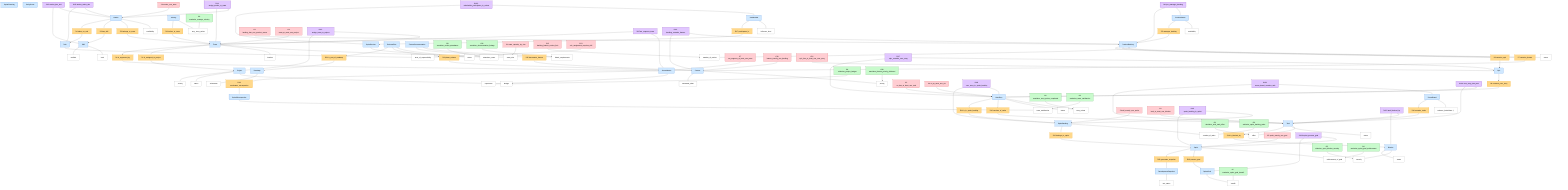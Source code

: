 graph TD
  %% ========= Classes =========
  classDef entity fill:#cfe8ff,stroke:#1e64c8,stroke-width:1px,color:#000;
  classDef attribute fill:#ffffff,stroke:#777,stroke-width:1px,color:#000;
  classDef relation fill:#ffd88a,stroke:#e69500,stroke-width:1px,color:#000;
  classDef goal fill:#c8facc,stroke:#2e7d32,stroke-width:1px,color:#000;
  classDef condition fill:#ffcdd2,stroke:#c62828,stroke-width:1px,color:#000;
  classDef decision fill:#e1c7ff,stroke:#6a1b9a,stroke-width:1px,color:#000;

  %% ========= Entities =========
  E0["Project"]:::entity
  E1["Team"]:::entity
  E2["Worker"]:::entity
  E3["Feature"]:::entity
  E4["Skill"]:::entity
  E5["Role"]:::entity
  E6["ProductOwner"]:::entity
  E7["ScrumMaster"]:::entity
  E8["ProductBacklog"]:::entity
  E9["Sprint"]:::entity
  E10["SprintPlanning"]:::entity
  E11["DailyScrum"]:::entity
  E12["SprintReview"]:::entity
  E13["SprintRetrospective"]:::entity
  E14["SprintBacklog"]:::entity
  E15["SprintGoal"]:::entity
  E16["Epic"]:::entity
  E17["UserStory"]:::entity
  E18["Task"]:::entity
  E19["DevelopmentSnapshot"]:::entity
  E20["Blocker"]:::entity
  E21["Stakeholder"]:::entity
  E22["Velocity"]:::entity
  E23["ReleasePlan"]:::entity
  E24["Roadmap"]:::entity
  E25["ScrumBoard"]:::entity
  E26["FeatureDocumentation"]:::entity

  %% ========= Attributes (sanitized IDs, labels show originals) =========
  P_budget["budget"]:::attribute
  P_status["status"]:::attribute
  P_priority["priority"]:::attribute
  T_team_size["team_size"]:::attribute
  T_location["location"]:::attribute
  W_availability["availability"]:::attribute
  F_priority["priority"]:::attribute
  F_est_eff["estimated_effort"]:::attribute
  S_level["level"]:::attribute
  S_cert["certified"]:::attribute
  R_area["area_of_responsibility"]:::attribute
  PO_avail["availability"]:::attribute
  SM_exp["experience"]:::attribute
  PB_entries["number_of_entries"]:::attribute
  PB_status["status"]:::attribute
  SP_ach["achievement_of_goal"]:::attribute
  SR_att["attendees_count"]:::attribute
  SRE_sat["team_satisfaction"]:::attribute
  SBL_tasks["number_of_tasks"]:::attribute
  SG_benefit["benefit"]:::attribute
  US_storypoints["story_points"]:::attribute
  US_status["status"]:::attribute
  TSK_effort["effort"]:::attribute
  TSK_status["status"]:::attribute
  DEV_test["test_status"]:::attribute
  BL_sev["severity"]:::attribute
  BL_status["status"]:::attribute
  SH_influence["influence_level"]:::attribute
  VEL_avg["avg._story_points"]:::attribute
  REP_status["status"]:::attribute
  RM_milestones["milestones"]:::attribute
  SCB_cols["columns_(todo/done...)"]:::attribute
  FED_linked["linked_requirements"]:::attribute

  %% Attach attributes around entities
  E0 --- P_budget
  E0 --- P_status
  E0 --- P_priority
  E1 --- T_team_size
  E1 --- T_location
  E2 --- W_availability
  E3 --- F_priority
  E3 --- F_est_eff
  E4 --- S_level
  E4 --- S_cert
  E5 --- R_area
  E6 --- PO_avail
  E7 --- SM_exp
  E8 --- PB_entries
  E8 --- PB_status
  E9 --- SP_ach
  E12 --- SR_att
  E13 --- SRE_sat
  E14 --- SBL_tasks
  E15 --- SG_benefit
  E17 --- US_storypoints
  E17 --- US_status
  E18 --- TSK_effort
  E18 --- TSK_status
  E19 --- DEV_test
  E20 --- BL_sev
  E20 --- BL_status
  E21 --- SH_influence
  E22 --- VEL_avg
  E23 --- REP_status
  E24 --- RM_milestones
  E25 --- SCB_cols
  E26 --- FED_linked

  %% ========= Relations (R1..R22) =========
  R1["R1 is_assigned_to_project"]:::relation
  E1 --> R1 --> E0

  R2["R2 belongs_to_team"]:::relation
  E2 --> R2 --> E1

  R3["R3 has_skill"]:::relation
  E2 --> R3 --> E4

  R4["R4 takes_on_role"]:::relation
  E2 --> R4 --> E5

  R5["R5 manages_backlog"]:::relation
  E6 --> R5 --> E8

  R6["R6 is_supported_by"]:::relation
  E1 --> R6 --> E7

  R7["R7 contains_feature"]:::relation
  E8 --> R7 --> E3

  R8["R8 contains_epic"]:::relation
  E8 --> R8 --> E16

  R9["R9 contains_user_story"]:::relation
  E16 --> R9 --> E17

  R10["R10 consists_of_tasks"]:::relation
  E17 --> R10 --> E18

  R11["R11 is_in_sprint_backlog"]:::relation
  E17 --> R11 --> E14

  R12["R12 belongs_to_sprint"]:::relation
  E14 --> R12 --> E9

  R13["R13 pursues_goal"]:::relation
  E9 --> R13 --> E15

  R14["R14 contains_tasks"]:::relation
  E25 --> R14 --> E18

  R15["R15 documents_feature"]:::relation
  E26 --> R15 --> E3

  R16["R16 is_blocked_by"]:::relation
  E18 --> R16 --> E20

  R17["R17 participates_in"]:::relation
  E21 --> R17 --> E12

  R18["R18 moderates_retrospective"]:::relation
  E7 --> R18 --> E13

  R19["R19 refers_to_team"]:::relation
  E22 --> R19 --> E1

  R20["R20 plans_release"]:::relation
  E23 --> R20 --> E3

  R21["R21 is_part_of_roadmap"]:::relation
  E23 --> R21 --> E24

  R22["R22 generates_snapshot"]:::relation
  E9 --> R22 --> E19

  %% ========= Goals (G0..G11) and links to entity attributes =========
  G0["G0 maximize_story_points_completed"]:::goal --> US_storypoints
  G1["G1 minimize_total_task_effort"]:::goal --> TSK_effort
  G2["G2 minimize_open_blocker_severity"]:::goal --> BL_sev
  G3["G3 maximize_average_velocity"]:::goal --> VEL_avg
  G4["G4 maximize_sprint_goal_achievement"]:::goal --> SP_ach
  G5["G5 maximize_team_satisfaction"]:::goal --> SRE_sat
  G6["G6 minimize_project_budget"]:::goal --> P_budget
  G7["G7 maximize_sprint_goal_benefit"]:::goal --> SG_benefit
  G8["G8 maximize_review_attendance"]:::goal --> SR_att
  G9["G9 minimize_sprint_backlog_tasks"]:::goal --> SBL_tasks
  G10["G10 maximize_feature_priority_delivered"]:::goal --> F_priority
  G11["G11 maximize_documentation_linkage"]:::goal --> FED_linked

  %% ========= Conditions (C0..C13) and links to attributes =========
  C0["C0 worker_one_team"]:::condition --> E2
  C1["C1 team_capacity_by_size"]:::condition --> T_team_size
  C2["C2 us_has_at_least_one_task"]:::condition --> E17
  C3["C3 us_at_most_one_sbl"]:::condition --> E17
  C4["C4 sbl_exactly_one_sprint"]:::condition --> E14
  C5["C5 sprint_exactly_one_goal"]:::condition --> E9
  C6["C6 backlog_has_one_product_owner"]:::condition --> E8
  C7["C7 sm_supports_at_most_one_team"]:::condition --> E7
  C8["C8 team_at_most_one_project"]:::condition --> E1
  C9["C9 task_at_most_one_blocker"]:::condition --> E18
  C10["C10 feature_exactly_one_backlog"]:::condition --> E3
  C11["C11 epic_has_at_least_one_user_story"]:::condition --> E16
  C12["C12 backlog_feature_entries_limit"]:::condition --> PB_entries
  C13["C13 role_assignment_requires_skill"]:::condition --> R_area

  %% ========= Decision Variables (DV0..DV14) and links to relevant entities =========
  DV0["DV0 assign_team_to_project"]:::decision --- E1
  DV0 --- E0
  DV1["DV1 assign_worker_to_team"]:::decision --- E2
  DV1 --- E1
  DV2["DV2 worker_has_skill"]:::decision --- E2
  DV2 --- E4
  DV3["DV3 worker_takes_role"]:::decision --- E2
  DV3 --- E5
  DV4["DV4 po_manages_backlog"]:::decision --- E6
  DV4 --- E8
  DV5["DV5 sm_supports_team"]:::decision --- E7
  DV5 --- E1
  DV6["DV6 backlog_contains_feature"]:::decision --- E8
  DV6 --- E3
  DV7["DV7 epic_contains_user_story"]:::decision --- E16
  DV7 --- E17
  DV8["DV8 user_story_in_sprint_backlog"]:::decision --- E17
  DV8 --- E14
  DV9["DV9 sprint_backlog_in_sprint"]:::decision --- E14
  DV9 --- E9
  DV10["DV10 sprint_pursues_goal"]:::decision --- E9
  DV10 --- E15
  DV11["DV11 scrum_board_contains_task"]:::decision --- E25
  DV11 --- E18
  DV12["DV12 task_blocked_by"]:::decision --- E18
  DV12 --- E20
  DV13["DV13 stakeholder_participates_in_review"]:::decision --- E21
  DV13 --- E12
  DV14["DV14 user_story_has_task"]:::decision --- E17
  DV14 --- E18